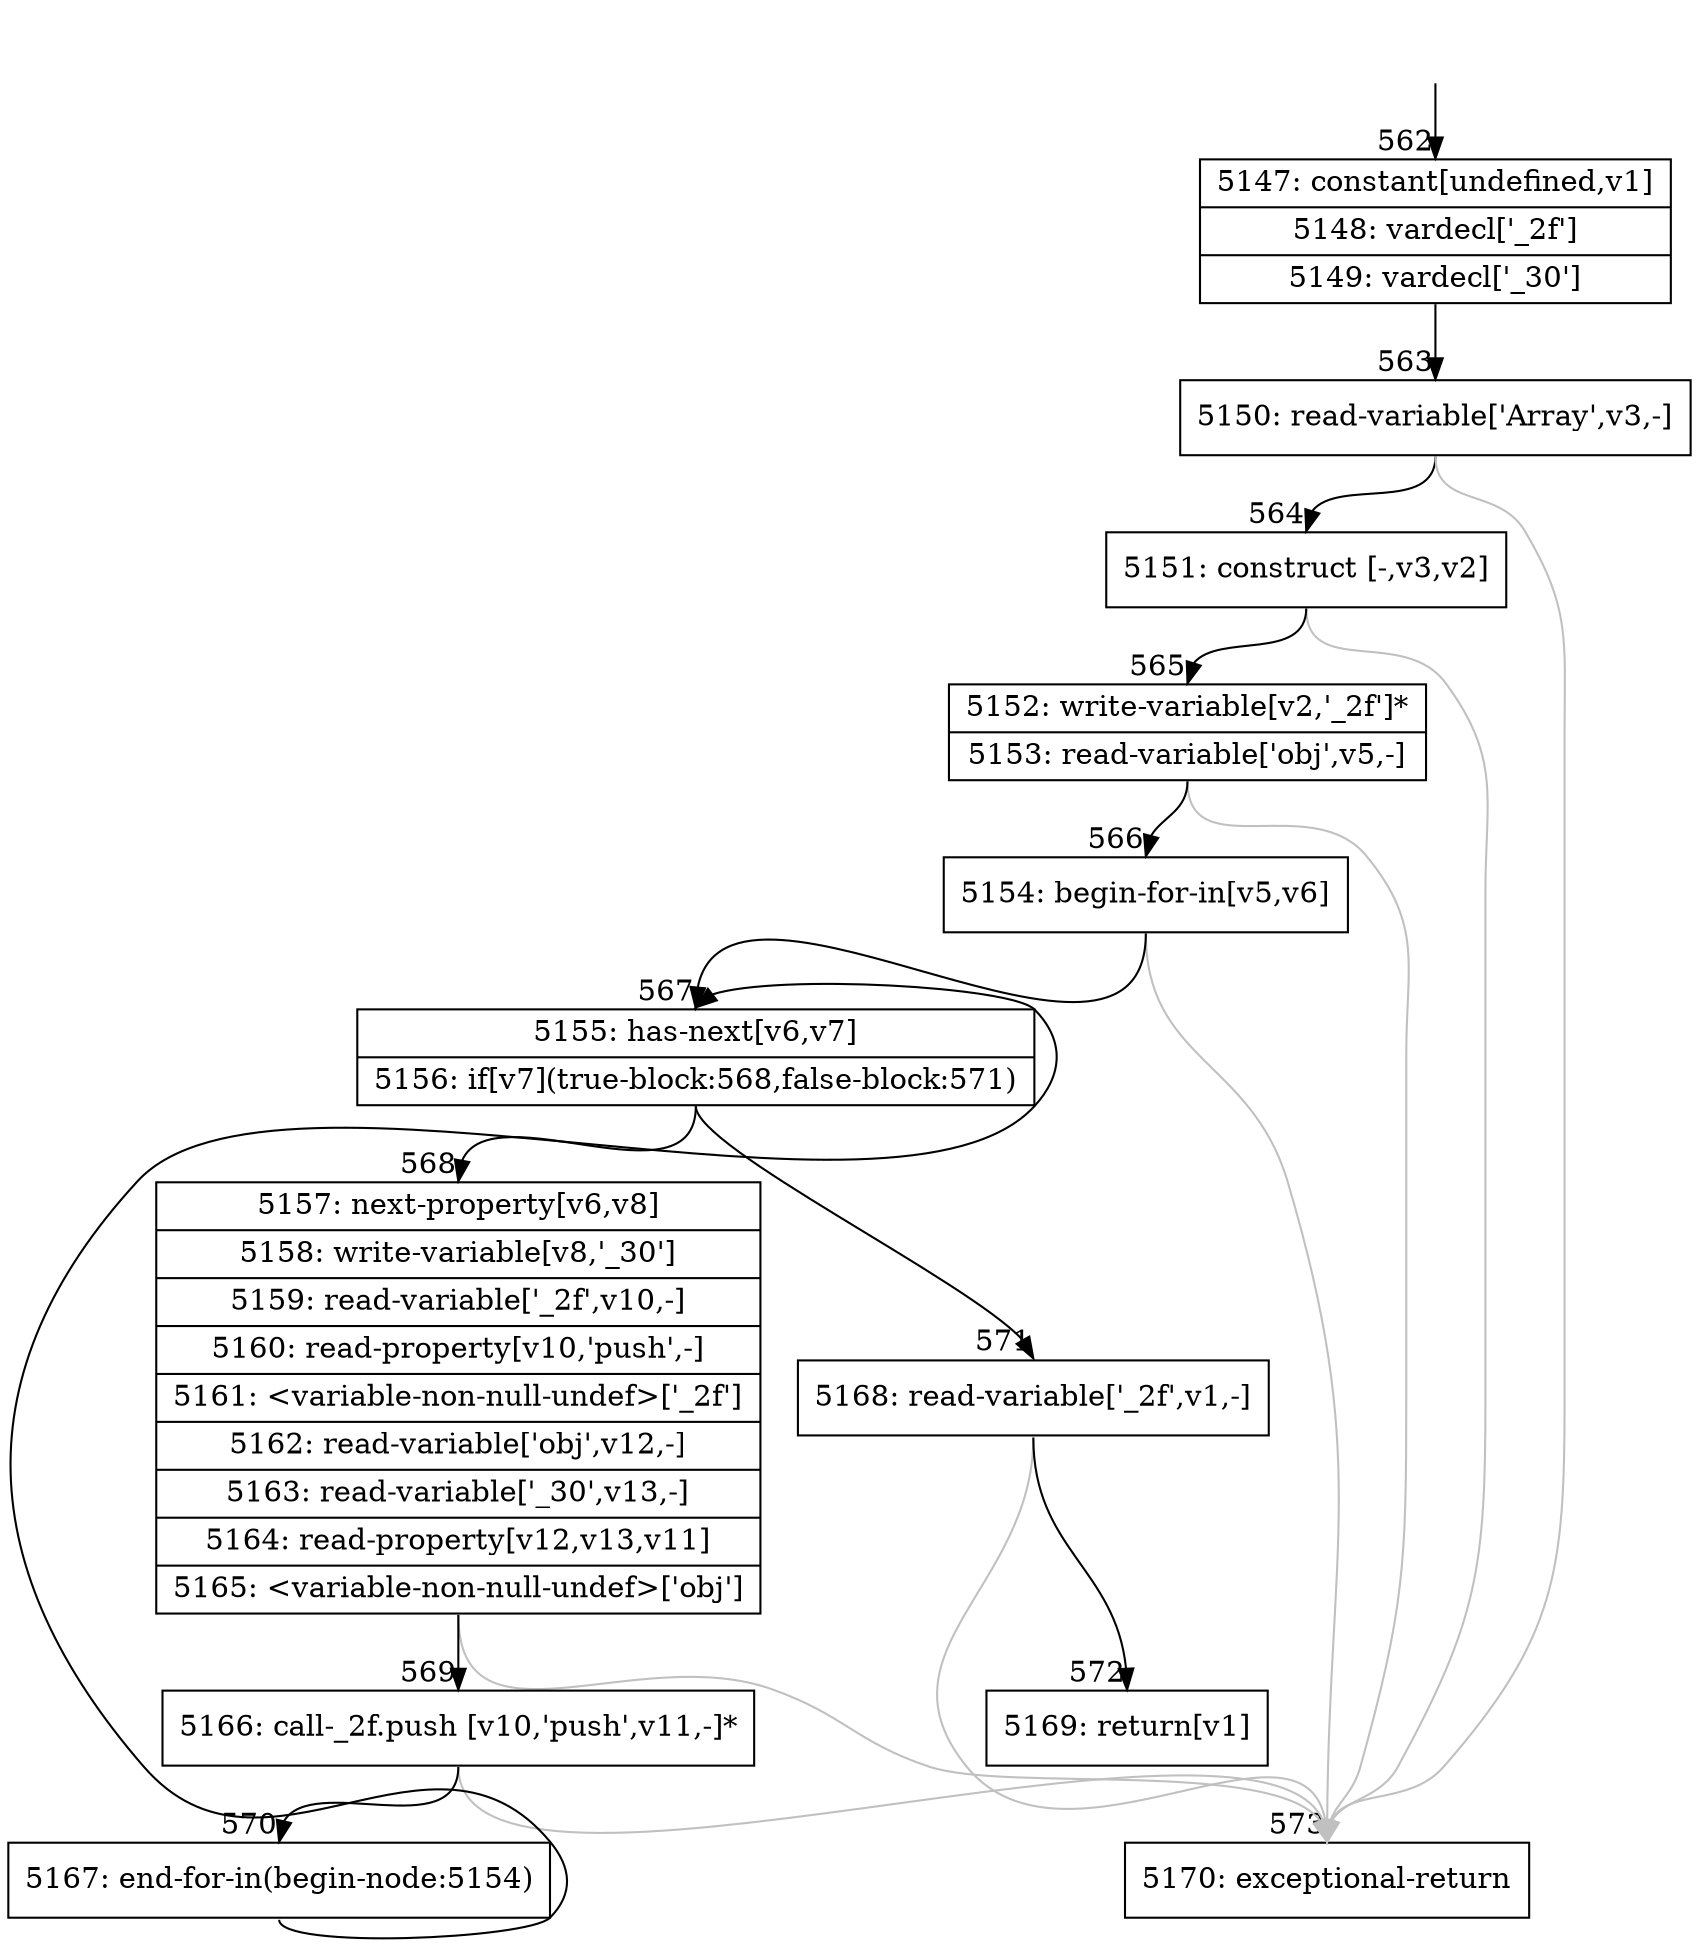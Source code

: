 digraph {
rankdir="TD"
BB_entry16[shape=none,label=""];
BB_entry16 -> BB562 [tailport=s, headport=n, headlabel="    562"]
BB562 [shape=record label="{5147: constant[undefined,v1]|5148: vardecl['_2f']|5149: vardecl['_30']}" ] 
BB562 -> BB563 [tailport=s, headport=n, headlabel="      563"]
BB563 [shape=record label="{5150: read-variable['Array',v3,-]}" ] 
BB563 -> BB564 [tailport=s, headport=n, headlabel="      564"]
BB563 -> BB573 [tailport=s, headport=n, color=gray, headlabel="      573"]
BB564 [shape=record label="{5151: construct [-,v3,v2]}" ] 
BB564 -> BB565 [tailport=s, headport=n, headlabel="      565"]
BB564 -> BB573 [tailport=s, headport=n, color=gray]
BB565 [shape=record label="{5152: write-variable[v2,'_2f']*|5153: read-variable['obj',v5,-]}" ] 
BB565 -> BB566 [tailport=s, headport=n, headlabel="      566"]
BB565 -> BB573 [tailport=s, headport=n, color=gray]
BB566 [shape=record label="{5154: begin-for-in[v5,v6]}" ] 
BB566 -> BB567 [tailport=s, headport=n, headlabel="      567"]
BB566 -> BB573 [tailport=s, headport=n, color=gray]
BB567 [shape=record label="{5155: has-next[v6,v7]|5156: if[v7](true-block:568,false-block:571)}" ] 
BB567 -> BB568 [tailport=s, headport=n, headlabel="      568"]
BB567 -> BB571 [tailport=s, headport=n, headlabel="      571"]
BB568 [shape=record label="{5157: next-property[v6,v8]|5158: write-variable[v8,'_30']|5159: read-variable['_2f',v10,-]|5160: read-property[v10,'push',-]|5161: \<variable-non-null-undef\>['_2f']|5162: read-variable['obj',v12,-]|5163: read-variable['_30',v13,-]|5164: read-property[v12,v13,v11]|5165: \<variable-non-null-undef\>['obj']}" ] 
BB568 -> BB569 [tailport=s, headport=n, headlabel="      569"]
BB568 -> BB573 [tailport=s, headport=n, color=gray]
BB569 [shape=record label="{5166: call-_2f.push [v10,'push',v11,-]*}" ] 
BB569 -> BB570 [tailport=s, headport=n, headlabel="      570"]
BB569 -> BB573 [tailport=s, headport=n, color=gray]
BB570 [shape=record label="{5167: end-for-in(begin-node:5154)}" ] 
BB570 -> BB567 [tailport=s, headport=n]
BB571 [shape=record label="{5168: read-variable['_2f',v1,-]}" ] 
BB571 -> BB572 [tailport=s, headport=n, headlabel="      572"]
BB571 -> BB573 [tailport=s, headport=n, color=gray]
BB572 [shape=record label="{5169: return[v1]}" ] 
BB573 [shape=record label="{5170: exceptional-return}" ] 
//#$~ 175
}
